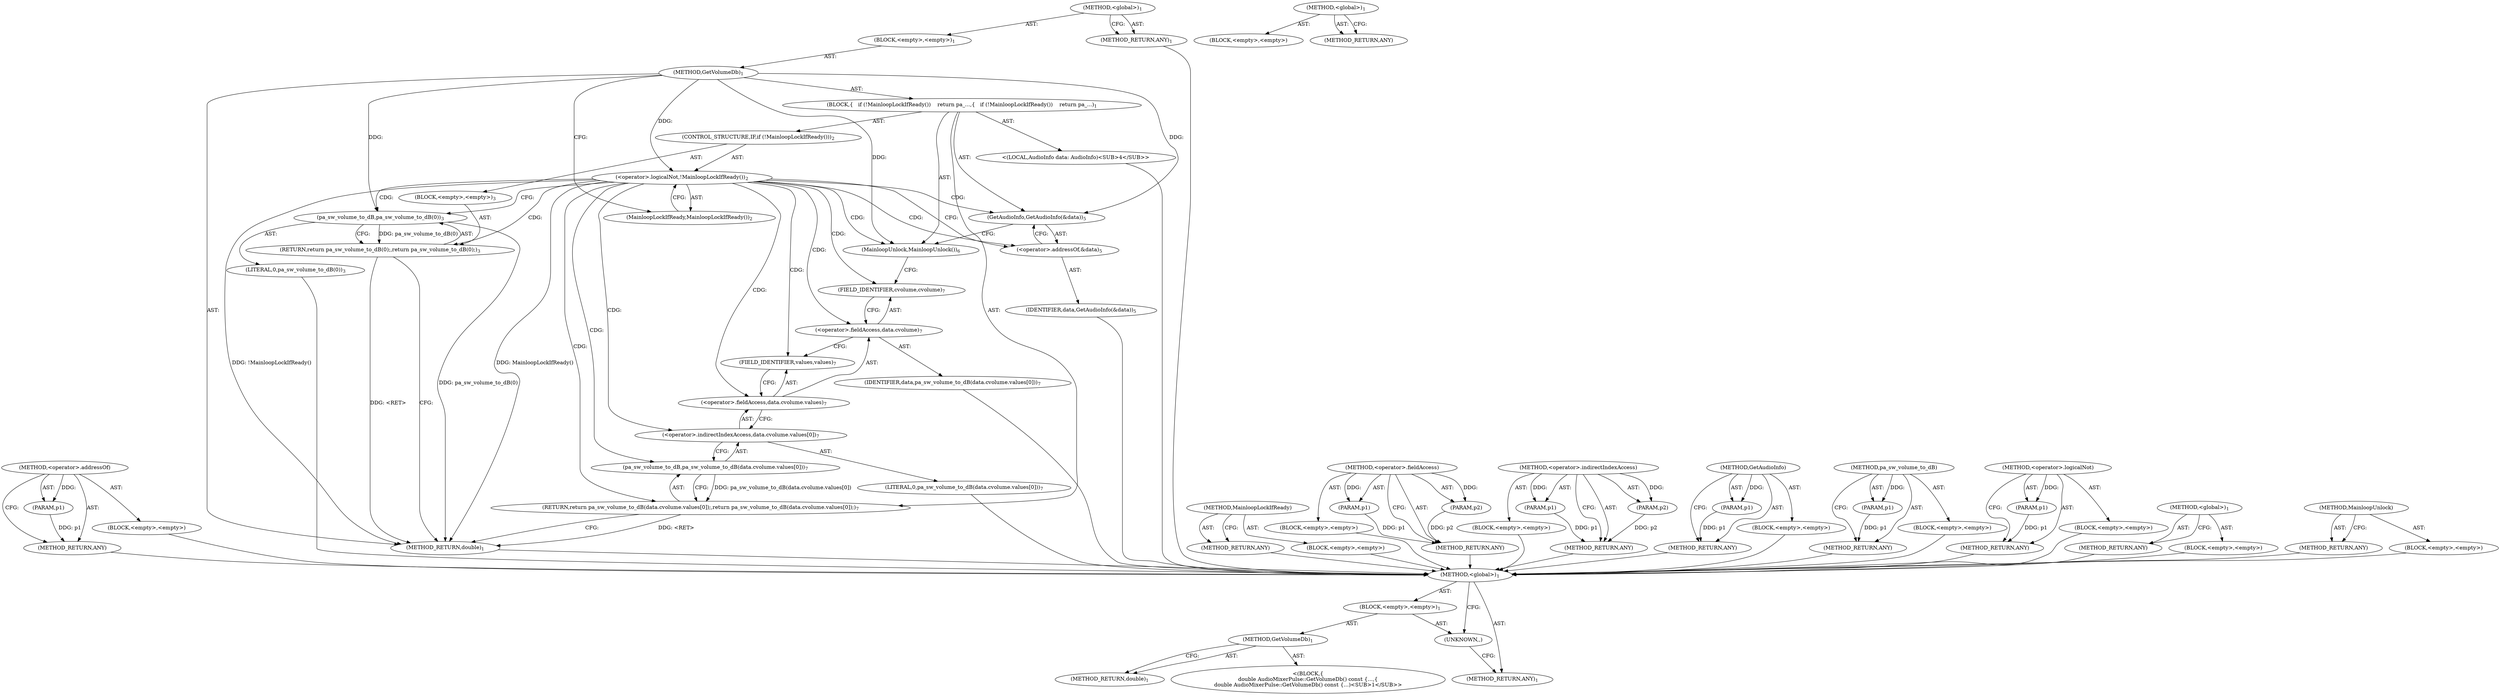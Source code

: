 digraph "&lt;global&gt;" {
vulnerable_67 [label=<(METHOD,&lt;operator&gt;.addressOf)>];
vulnerable_68 [label=<(PARAM,p1)>];
vulnerable_69 [label=<(BLOCK,&lt;empty&gt;,&lt;empty&gt;)>];
vulnerable_70 [label=<(METHOD_RETURN,ANY)>];
vulnerable_6 [label=<(METHOD,&lt;global&gt;)<SUB>1</SUB>>];
vulnerable_7 [label=<(BLOCK,&lt;empty&gt;,&lt;empty&gt;)<SUB>1</SUB>>];
vulnerable_8 [label=<(METHOD,GetVolumeDb)<SUB>1</SUB>>];
vulnerable_9 [label=<(BLOCK,{
   if (!MainloopLockIfReady())
    return pa_...,{
   if (!MainloopLockIfReady())
    return pa_...)<SUB>1</SUB>>];
vulnerable_10 [label=<(CONTROL_STRUCTURE,IF,if (!MainloopLockIfReady()))<SUB>2</SUB>>];
vulnerable_11 [label=<(&lt;operator&gt;.logicalNot,!MainloopLockIfReady())<SUB>2</SUB>>];
vulnerable_12 [label=<(MainloopLockIfReady,MainloopLockIfReady())<SUB>2</SUB>>];
vulnerable_13 [label=<(BLOCK,&lt;empty&gt;,&lt;empty&gt;)<SUB>3</SUB>>];
vulnerable_14 [label=<(RETURN,return pa_sw_volume_to_dB(0);,return pa_sw_volume_to_dB(0);)<SUB>3</SUB>>];
vulnerable_15 [label=<(pa_sw_volume_to_dB,pa_sw_volume_to_dB(0))<SUB>3</SUB>>];
vulnerable_16 [label=<(LITERAL,0,pa_sw_volume_to_dB(0))<SUB>3</SUB>>];
vulnerable_17 [label="<(LOCAL,AudioInfo data: AudioInfo)<SUB>4</SUB>>"];
vulnerable_18 [label=<(GetAudioInfo,GetAudioInfo(&amp;data))<SUB>5</SUB>>];
vulnerable_19 [label=<(&lt;operator&gt;.addressOf,&amp;data)<SUB>5</SUB>>];
vulnerable_20 [label=<(IDENTIFIER,data,GetAudioInfo(&amp;data))<SUB>5</SUB>>];
vulnerable_21 [label=<(MainloopUnlock,MainloopUnlock())<SUB>6</SUB>>];
vulnerable_22 [label=<(RETURN,return pa_sw_volume_to_dB(data.cvolume.values[0]);,return pa_sw_volume_to_dB(data.cvolume.values[0]);)<SUB>7</SUB>>];
vulnerable_23 [label=<(pa_sw_volume_to_dB,pa_sw_volume_to_dB(data.cvolume.values[0]))<SUB>7</SUB>>];
vulnerable_24 [label=<(&lt;operator&gt;.indirectIndexAccess,data.cvolume.values[0])<SUB>7</SUB>>];
vulnerable_25 [label=<(&lt;operator&gt;.fieldAccess,data.cvolume.values)<SUB>7</SUB>>];
vulnerable_26 [label=<(&lt;operator&gt;.fieldAccess,data.cvolume)<SUB>7</SUB>>];
vulnerable_27 [label=<(IDENTIFIER,data,pa_sw_volume_to_dB(data.cvolume.values[0]))<SUB>7</SUB>>];
vulnerable_28 [label=<(FIELD_IDENTIFIER,cvolume,cvolume)<SUB>7</SUB>>];
vulnerable_29 [label=<(FIELD_IDENTIFIER,values,values)<SUB>7</SUB>>];
vulnerable_30 [label=<(LITERAL,0,pa_sw_volume_to_dB(data.cvolume.values[0]))<SUB>7</SUB>>];
vulnerable_31 [label=<(METHOD_RETURN,double)<SUB>1</SUB>>];
vulnerable_33 [label=<(METHOD_RETURN,ANY)<SUB>1</SUB>>];
vulnerable_56 [label=<(METHOD,MainloopLockIfReady)>];
vulnerable_57 [label=<(BLOCK,&lt;empty&gt;,&lt;empty&gt;)>];
vulnerable_58 [label=<(METHOD_RETURN,ANY)>];
vulnerable_79 [label=<(METHOD,&lt;operator&gt;.fieldAccess)>];
vulnerable_80 [label=<(PARAM,p1)>];
vulnerable_81 [label=<(PARAM,p2)>];
vulnerable_82 [label=<(BLOCK,&lt;empty&gt;,&lt;empty&gt;)>];
vulnerable_83 [label=<(METHOD_RETURN,ANY)>];
vulnerable_74 [label=<(METHOD,&lt;operator&gt;.indirectIndexAccess)>];
vulnerable_75 [label=<(PARAM,p1)>];
vulnerable_76 [label=<(PARAM,p2)>];
vulnerable_77 [label=<(BLOCK,&lt;empty&gt;,&lt;empty&gt;)>];
vulnerable_78 [label=<(METHOD_RETURN,ANY)>];
vulnerable_63 [label=<(METHOD,GetAudioInfo)>];
vulnerable_64 [label=<(PARAM,p1)>];
vulnerable_65 [label=<(BLOCK,&lt;empty&gt;,&lt;empty&gt;)>];
vulnerable_66 [label=<(METHOD_RETURN,ANY)>];
vulnerable_59 [label=<(METHOD,pa_sw_volume_to_dB)>];
vulnerable_60 [label=<(PARAM,p1)>];
vulnerable_61 [label=<(BLOCK,&lt;empty&gt;,&lt;empty&gt;)>];
vulnerable_62 [label=<(METHOD_RETURN,ANY)>];
vulnerable_52 [label=<(METHOD,&lt;operator&gt;.logicalNot)>];
vulnerable_53 [label=<(PARAM,p1)>];
vulnerable_54 [label=<(BLOCK,&lt;empty&gt;,&lt;empty&gt;)>];
vulnerable_55 [label=<(METHOD_RETURN,ANY)>];
vulnerable_46 [label=<(METHOD,&lt;global&gt;)<SUB>1</SUB>>];
vulnerable_47 [label=<(BLOCK,&lt;empty&gt;,&lt;empty&gt;)>];
vulnerable_48 [label=<(METHOD_RETURN,ANY)>];
vulnerable_71 [label=<(METHOD,MainloopUnlock)>];
vulnerable_72 [label=<(BLOCK,&lt;empty&gt;,&lt;empty&gt;)>];
vulnerable_73 [label=<(METHOD_RETURN,ANY)>];
fixed_6 [label=<(METHOD,&lt;global&gt;)<SUB>1</SUB>>];
fixed_7 [label=<(BLOCK,&lt;empty&gt;,&lt;empty&gt;)<SUB>1</SUB>>];
fixed_8 [label=<(METHOD,GetVolumeDb)<SUB>1</SUB>>];
fixed_9 [label="<(BLOCK,{
double AudioMixerPulse::GetVolumeDb() const {...,{
double AudioMixerPulse::GetVolumeDb() const {...)<SUB>1</SUB>>"];
fixed_10 [label=<(METHOD_RETURN,double)<SUB>1</SUB>>];
fixed_12 [label=<(UNKNOWN,,)>];
fixed_13 [label=<(METHOD_RETURN,ANY)<SUB>1</SUB>>];
fixed_22 [label=<(METHOD,&lt;global&gt;)<SUB>1</SUB>>];
fixed_23 [label=<(BLOCK,&lt;empty&gt;,&lt;empty&gt;)>];
fixed_24 [label=<(METHOD_RETURN,ANY)>];
vulnerable_67 -> vulnerable_68  [key=0, label="AST: "];
vulnerable_67 -> vulnerable_68  [key=1, label="DDG: "];
vulnerable_67 -> vulnerable_69  [key=0, label="AST: "];
vulnerable_67 -> vulnerable_70  [key=0, label="AST: "];
vulnerable_67 -> vulnerable_70  [key=1, label="CFG: "];
vulnerable_68 -> vulnerable_70  [key=0, label="DDG: p1"];
vulnerable_69 -> fixed_6  [key=0];
vulnerable_70 -> fixed_6  [key=0];
vulnerable_6 -> vulnerable_7  [key=0, label="AST: "];
vulnerable_6 -> vulnerable_33  [key=0, label="AST: "];
vulnerable_6 -> vulnerable_33  [key=1, label="CFG: "];
vulnerable_7 -> vulnerable_8  [key=0, label="AST: "];
vulnerable_8 -> vulnerable_9  [key=0, label="AST: "];
vulnerable_8 -> vulnerable_31  [key=0, label="AST: "];
vulnerable_8 -> vulnerable_12  [key=0, label="CFG: "];
vulnerable_8 -> vulnerable_21  [key=0, label="DDG: "];
vulnerable_8 -> vulnerable_18  [key=0, label="DDG: "];
vulnerable_8 -> vulnerable_11  [key=0, label="DDG: "];
vulnerable_8 -> vulnerable_15  [key=0, label="DDG: "];
vulnerable_9 -> vulnerable_10  [key=0, label="AST: "];
vulnerable_9 -> vulnerable_17  [key=0, label="AST: "];
vulnerable_9 -> vulnerable_18  [key=0, label="AST: "];
vulnerable_9 -> vulnerable_21  [key=0, label="AST: "];
vulnerable_9 -> vulnerable_22  [key=0, label="AST: "];
vulnerable_10 -> vulnerable_11  [key=0, label="AST: "];
vulnerable_10 -> vulnerable_13  [key=0, label="AST: "];
vulnerable_11 -> vulnerable_12  [key=0, label="AST: "];
vulnerable_11 -> vulnerable_15  [key=0, label="CFG: "];
vulnerable_11 -> vulnerable_15  [key=1, label="CDG: "];
vulnerable_11 -> vulnerable_19  [key=0, label="CFG: "];
vulnerable_11 -> vulnerable_19  [key=1, label="CDG: "];
vulnerable_11 -> vulnerable_31  [key=0, label="DDG: MainloopLockIfReady()"];
vulnerable_11 -> vulnerable_31  [key=1, label="DDG: !MainloopLockIfReady()"];
vulnerable_11 -> vulnerable_24  [key=0, label="CDG: "];
vulnerable_11 -> vulnerable_29  [key=0, label="CDG: "];
vulnerable_11 -> vulnerable_21  [key=0, label="CDG: "];
vulnerable_11 -> vulnerable_18  [key=0, label="CDG: "];
vulnerable_11 -> vulnerable_14  [key=0, label="CDG: "];
vulnerable_11 -> vulnerable_26  [key=0, label="CDG: "];
vulnerable_11 -> vulnerable_23  [key=0, label="CDG: "];
vulnerable_11 -> vulnerable_28  [key=0, label="CDG: "];
vulnerable_11 -> vulnerable_25  [key=0, label="CDG: "];
vulnerable_11 -> vulnerable_22  [key=0, label="CDG: "];
vulnerable_12 -> vulnerable_11  [key=0, label="CFG: "];
vulnerable_13 -> vulnerable_14  [key=0, label="AST: "];
vulnerable_14 -> vulnerable_15  [key=0, label="AST: "];
vulnerable_14 -> vulnerable_31  [key=0, label="CFG: "];
vulnerable_14 -> vulnerable_31  [key=1, label="DDG: &lt;RET&gt;"];
vulnerable_15 -> vulnerable_16  [key=0, label="AST: "];
vulnerable_15 -> vulnerable_14  [key=0, label="CFG: "];
vulnerable_15 -> vulnerable_14  [key=1, label="DDG: pa_sw_volume_to_dB(0)"];
vulnerable_15 -> vulnerable_31  [key=0, label="DDG: pa_sw_volume_to_dB(0)"];
vulnerable_16 -> fixed_6  [key=0];
vulnerable_17 -> fixed_6  [key=0];
vulnerable_18 -> vulnerable_19  [key=0, label="AST: "];
vulnerable_18 -> vulnerable_21  [key=0, label="CFG: "];
vulnerable_19 -> vulnerable_20  [key=0, label="AST: "];
vulnerable_19 -> vulnerable_18  [key=0, label="CFG: "];
vulnerable_20 -> fixed_6  [key=0];
vulnerable_21 -> vulnerable_28  [key=0, label="CFG: "];
vulnerable_22 -> vulnerable_23  [key=0, label="AST: "];
vulnerable_22 -> vulnerable_31  [key=0, label="CFG: "];
vulnerable_22 -> vulnerable_31  [key=1, label="DDG: &lt;RET&gt;"];
vulnerable_23 -> vulnerable_24  [key=0, label="AST: "];
vulnerable_23 -> vulnerable_22  [key=0, label="CFG: "];
vulnerable_23 -> vulnerable_22  [key=1, label="DDG: pa_sw_volume_to_dB(data.cvolume.values[0])"];
vulnerable_24 -> vulnerable_25  [key=0, label="AST: "];
vulnerable_24 -> vulnerable_30  [key=0, label="AST: "];
vulnerable_24 -> vulnerable_23  [key=0, label="CFG: "];
vulnerable_25 -> vulnerable_26  [key=0, label="AST: "];
vulnerable_25 -> vulnerable_29  [key=0, label="AST: "];
vulnerable_25 -> vulnerable_24  [key=0, label="CFG: "];
vulnerable_26 -> vulnerable_27  [key=0, label="AST: "];
vulnerable_26 -> vulnerable_28  [key=0, label="AST: "];
vulnerable_26 -> vulnerable_29  [key=0, label="CFG: "];
vulnerable_27 -> fixed_6  [key=0];
vulnerable_28 -> vulnerable_26  [key=0, label="CFG: "];
vulnerable_29 -> vulnerable_25  [key=0, label="CFG: "];
vulnerable_30 -> fixed_6  [key=0];
vulnerable_31 -> fixed_6  [key=0];
vulnerable_33 -> fixed_6  [key=0];
vulnerable_56 -> vulnerable_57  [key=0, label="AST: "];
vulnerable_56 -> vulnerable_58  [key=0, label="AST: "];
vulnerable_56 -> vulnerable_58  [key=1, label="CFG: "];
vulnerable_57 -> fixed_6  [key=0];
vulnerable_58 -> fixed_6  [key=0];
vulnerable_79 -> vulnerable_80  [key=0, label="AST: "];
vulnerable_79 -> vulnerable_80  [key=1, label="DDG: "];
vulnerable_79 -> vulnerable_82  [key=0, label="AST: "];
vulnerable_79 -> vulnerable_81  [key=0, label="AST: "];
vulnerable_79 -> vulnerable_81  [key=1, label="DDG: "];
vulnerable_79 -> vulnerable_83  [key=0, label="AST: "];
vulnerable_79 -> vulnerable_83  [key=1, label="CFG: "];
vulnerable_80 -> vulnerable_83  [key=0, label="DDG: p1"];
vulnerable_81 -> vulnerable_83  [key=0, label="DDG: p2"];
vulnerable_82 -> fixed_6  [key=0];
vulnerable_83 -> fixed_6  [key=0];
vulnerable_74 -> vulnerable_75  [key=0, label="AST: "];
vulnerable_74 -> vulnerable_75  [key=1, label="DDG: "];
vulnerable_74 -> vulnerable_77  [key=0, label="AST: "];
vulnerable_74 -> vulnerable_76  [key=0, label="AST: "];
vulnerable_74 -> vulnerable_76  [key=1, label="DDG: "];
vulnerable_74 -> vulnerable_78  [key=0, label="AST: "];
vulnerable_74 -> vulnerable_78  [key=1, label="CFG: "];
vulnerable_75 -> vulnerable_78  [key=0, label="DDG: p1"];
vulnerable_76 -> vulnerable_78  [key=0, label="DDG: p2"];
vulnerable_77 -> fixed_6  [key=0];
vulnerable_78 -> fixed_6  [key=0];
vulnerable_63 -> vulnerable_64  [key=0, label="AST: "];
vulnerable_63 -> vulnerable_64  [key=1, label="DDG: "];
vulnerable_63 -> vulnerable_65  [key=0, label="AST: "];
vulnerable_63 -> vulnerable_66  [key=0, label="AST: "];
vulnerable_63 -> vulnerable_66  [key=1, label="CFG: "];
vulnerable_64 -> vulnerable_66  [key=0, label="DDG: p1"];
vulnerable_65 -> fixed_6  [key=0];
vulnerable_66 -> fixed_6  [key=0];
vulnerable_59 -> vulnerable_60  [key=0, label="AST: "];
vulnerable_59 -> vulnerable_60  [key=1, label="DDG: "];
vulnerable_59 -> vulnerable_61  [key=0, label="AST: "];
vulnerable_59 -> vulnerable_62  [key=0, label="AST: "];
vulnerable_59 -> vulnerable_62  [key=1, label="CFG: "];
vulnerable_60 -> vulnerable_62  [key=0, label="DDG: p1"];
vulnerable_61 -> fixed_6  [key=0];
vulnerable_62 -> fixed_6  [key=0];
vulnerable_52 -> vulnerable_53  [key=0, label="AST: "];
vulnerable_52 -> vulnerable_53  [key=1, label="DDG: "];
vulnerable_52 -> vulnerable_54  [key=0, label="AST: "];
vulnerable_52 -> vulnerable_55  [key=0, label="AST: "];
vulnerable_52 -> vulnerable_55  [key=1, label="CFG: "];
vulnerable_53 -> vulnerable_55  [key=0, label="DDG: p1"];
vulnerable_54 -> fixed_6  [key=0];
vulnerable_55 -> fixed_6  [key=0];
vulnerable_46 -> vulnerable_47  [key=0, label="AST: "];
vulnerable_46 -> vulnerable_48  [key=0, label="AST: "];
vulnerable_46 -> vulnerable_48  [key=1, label="CFG: "];
vulnerable_47 -> fixed_6  [key=0];
vulnerable_48 -> fixed_6  [key=0];
vulnerable_71 -> vulnerable_72  [key=0, label="AST: "];
vulnerable_71 -> vulnerable_73  [key=0, label="AST: "];
vulnerable_71 -> vulnerable_73  [key=1, label="CFG: "];
vulnerable_72 -> fixed_6  [key=0];
vulnerable_73 -> fixed_6  [key=0];
fixed_6 -> fixed_7  [key=0, label="AST: "];
fixed_6 -> fixed_13  [key=0, label="AST: "];
fixed_6 -> fixed_12  [key=0, label="CFG: "];
fixed_7 -> fixed_8  [key=0, label="AST: "];
fixed_7 -> fixed_12  [key=0, label="AST: "];
fixed_8 -> fixed_9  [key=0, label="AST: "];
fixed_8 -> fixed_10  [key=0, label="AST: "];
fixed_8 -> fixed_10  [key=1, label="CFG: "];
fixed_12 -> fixed_13  [key=0, label="CFG: "];
fixed_22 -> fixed_23  [key=0, label="AST: "];
fixed_22 -> fixed_24  [key=0, label="AST: "];
fixed_22 -> fixed_24  [key=1, label="CFG: "];
}
